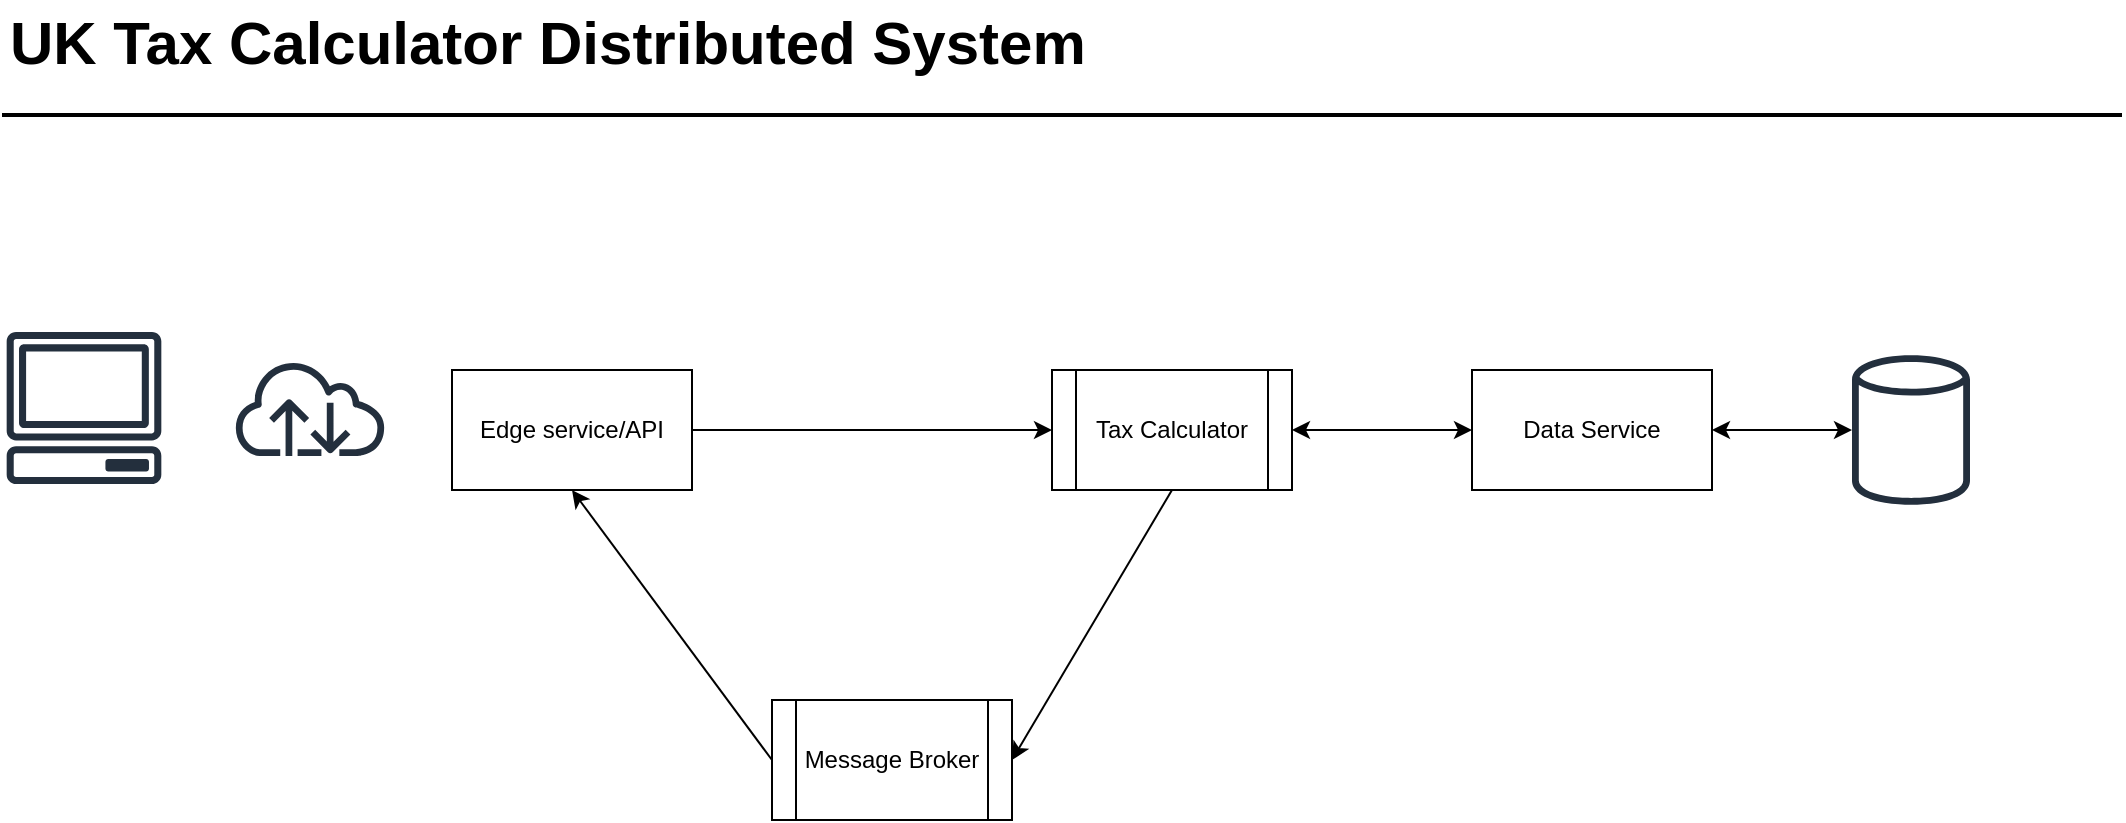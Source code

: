 <mxfile version="20.6.0" type="github">
  <diagram id="Ht1M8jgEwFfnCIfOTk4-" name="Page-1">
    <mxGraphModel dx="1180" dy="1021" grid="1" gridSize="10" guides="1" tooltips="1" connect="1" arrows="1" fold="1" page="1" pageScale="1" pageWidth="1169" pageHeight="827" math="0" shadow="0">
      <root>
        <mxCell id="0" />
        <mxCell id="1" parent="0" />
        <mxCell id="-QjtrjUzRDEMRZ5MF8oH-47" value="UK Tax Calculator Distributed System" style="text;html=1;resizable=0;points=[];autosize=1;align=left;verticalAlign=top;spacingTop=-4;fontSize=30;fontStyle=1" parent="1" vertex="1">
          <mxGeometry x="56.5" y="64.5" width="560" height="40" as="geometry" />
        </mxCell>
        <mxCell id="SCVMTBWpLvtzJIhz15lM-1" value="" style="line;strokeWidth=2;html=1;fontSize=14;" parent="1" vertex="1">
          <mxGeometry x="55" y="116.5" width="1060" height="10" as="geometry" />
        </mxCell>
        <mxCell id="dgOn8LQnL7KZ9AUxvpl8-1" value="" style="sketch=0;outlineConnect=0;fontColor=#232F3E;gradientColor=none;fillColor=#232F3D;strokeColor=none;dashed=0;verticalLabelPosition=bottom;verticalAlign=top;align=center;html=1;fontSize=12;fontStyle=0;aspect=fixed;pointerEvents=1;shape=mxgraph.aws4.client;" vertex="1" parent="1">
          <mxGeometry x="57" y="230" width="78" height="76" as="geometry" />
        </mxCell>
        <mxCell id="dgOn8LQnL7KZ9AUxvpl8-2" value="" style="sketch=0;outlineConnect=0;fontColor=#232F3E;gradientColor=none;fillColor=#232F3D;strokeColor=none;dashed=0;verticalLabelPosition=bottom;verticalAlign=top;align=center;html=1;fontSize=12;fontStyle=0;aspect=fixed;pointerEvents=1;shape=mxgraph.aws4.generic_database;" vertex="1" parent="1">
          <mxGeometry x="980" y="240" width="59" height="78" as="geometry" />
        </mxCell>
        <mxCell id="dgOn8LQnL7KZ9AUxvpl8-3" value="" style="sketch=0;outlineConnect=0;fontColor=#232F3E;gradientColor=none;fillColor=#232F3D;strokeColor=none;dashed=0;verticalLabelPosition=bottom;verticalAlign=top;align=center;html=1;fontSize=12;fontStyle=0;aspect=fixed;pointerEvents=1;shape=mxgraph.aws4.internet;" vertex="1" parent="1">
          <mxGeometry x="170" y="244" width="78" height="48" as="geometry" />
        </mxCell>
        <mxCell id="dgOn8LQnL7KZ9AUxvpl8-5" value="Message Broker" style="shape=process;whiteSpace=wrap;html=1;backgroundOutline=1;" vertex="1" parent="1">
          <mxGeometry x="440" y="414" width="120" height="60" as="geometry" />
        </mxCell>
        <mxCell id="dgOn8LQnL7KZ9AUxvpl8-6" value="Data Service" style="rounded=0;whiteSpace=wrap;html=1;" vertex="1" parent="1">
          <mxGeometry x="790" y="249" width="120" height="60" as="geometry" />
        </mxCell>
        <mxCell id="dgOn8LQnL7KZ9AUxvpl8-7" value="Edge service/API" style="rounded=0;whiteSpace=wrap;html=1;" vertex="1" parent="1">
          <mxGeometry x="280" y="249" width="120" height="60" as="geometry" />
        </mxCell>
        <mxCell id="dgOn8LQnL7KZ9AUxvpl8-8" value="Tax Calculator" style="shape=process;whiteSpace=wrap;html=1;backgroundOutline=1;" vertex="1" parent="1">
          <mxGeometry x="580" y="249" width="120" height="60" as="geometry" />
        </mxCell>
        <mxCell id="dgOn8LQnL7KZ9AUxvpl8-9" value="" style="endArrow=classic;html=1;rounded=0;exitX=1;exitY=0.5;exitDx=0;exitDy=0;entryX=0;entryY=0.5;entryDx=0;entryDy=0;" edge="1" parent="1" source="dgOn8LQnL7KZ9AUxvpl8-7" target="dgOn8LQnL7KZ9AUxvpl8-8">
          <mxGeometry width="50" height="50" relative="1" as="geometry">
            <mxPoint x="420" y="310" as="sourcePoint" />
            <mxPoint x="520" y="279" as="targetPoint" />
          </mxGeometry>
        </mxCell>
        <mxCell id="dgOn8LQnL7KZ9AUxvpl8-10" value="" style="endArrow=classic;html=1;rounded=0;exitX=1;exitY=0.5;exitDx=0;exitDy=0;entryX=0;entryY=0.5;entryDx=0;entryDy=0;startArrow=classic;startFill=1;" edge="1" parent="1" source="dgOn8LQnL7KZ9AUxvpl8-8" target="dgOn8LQnL7KZ9AUxvpl8-6">
          <mxGeometry width="50" height="50" relative="1" as="geometry">
            <mxPoint x="680" y="310" as="sourcePoint" />
            <mxPoint x="730" y="260" as="targetPoint" />
          </mxGeometry>
        </mxCell>
        <mxCell id="dgOn8LQnL7KZ9AUxvpl8-11" value="" style="endArrow=classic;startArrow=classic;html=1;rounded=0;exitX=1;exitY=0.5;exitDx=0;exitDy=0;" edge="1" parent="1" source="dgOn8LQnL7KZ9AUxvpl8-6" target="dgOn8LQnL7KZ9AUxvpl8-2">
          <mxGeometry width="50" height="50" relative="1" as="geometry">
            <mxPoint x="920" y="300" as="sourcePoint" />
            <mxPoint x="970" y="250" as="targetPoint" />
          </mxGeometry>
        </mxCell>
        <mxCell id="dgOn8LQnL7KZ9AUxvpl8-12" value="" style="endArrow=classic;html=1;rounded=0;exitX=0.5;exitY=1;exitDx=0;exitDy=0;entryX=1;entryY=0.5;entryDx=0;entryDy=0;" edge="1" parent="1" source="dgOn8LQnL7KZ9AUxvpl8-8" target="dgOn8LQnL7KZ9AUxvpl8-5">
          <mxGeometry width="50" height="50" relative="1" as="geometry">
            <mxPoint x="610" y="400" as="sourcePoint" />
            <mxPoint x="660" y="350" as="targetPoint" />
          </mxGeometry>
        </mxCell>
        <mxCell id="dgOn8LQnL7KZ9AUxvpl8-13" value="" style="endArrow=classic;html=1;rounded=0;entryX=0.5;entryY=1;entryDx=0;entryDy=0;exitX=0;exitY=0.5;exitDx=0;exitDy=0;" edge="1" parent="1" source="dgOn8LQnL7KZ9AUxvpl8-5" target="dgOn8LQnL7KZ9AUxvpl8-7">
          <mxGeometry width="50" height="50" relative="1" as="geometry">
            <mxPoint x="330" y="390" as="sourcePoint" />
            <mxPoint x="380" y="340" as="targetPoint" />
          </mxGeometry>
        </mxCell>
      </root>
    </mxGraphModel>
  </diagram>
</mxfile>
